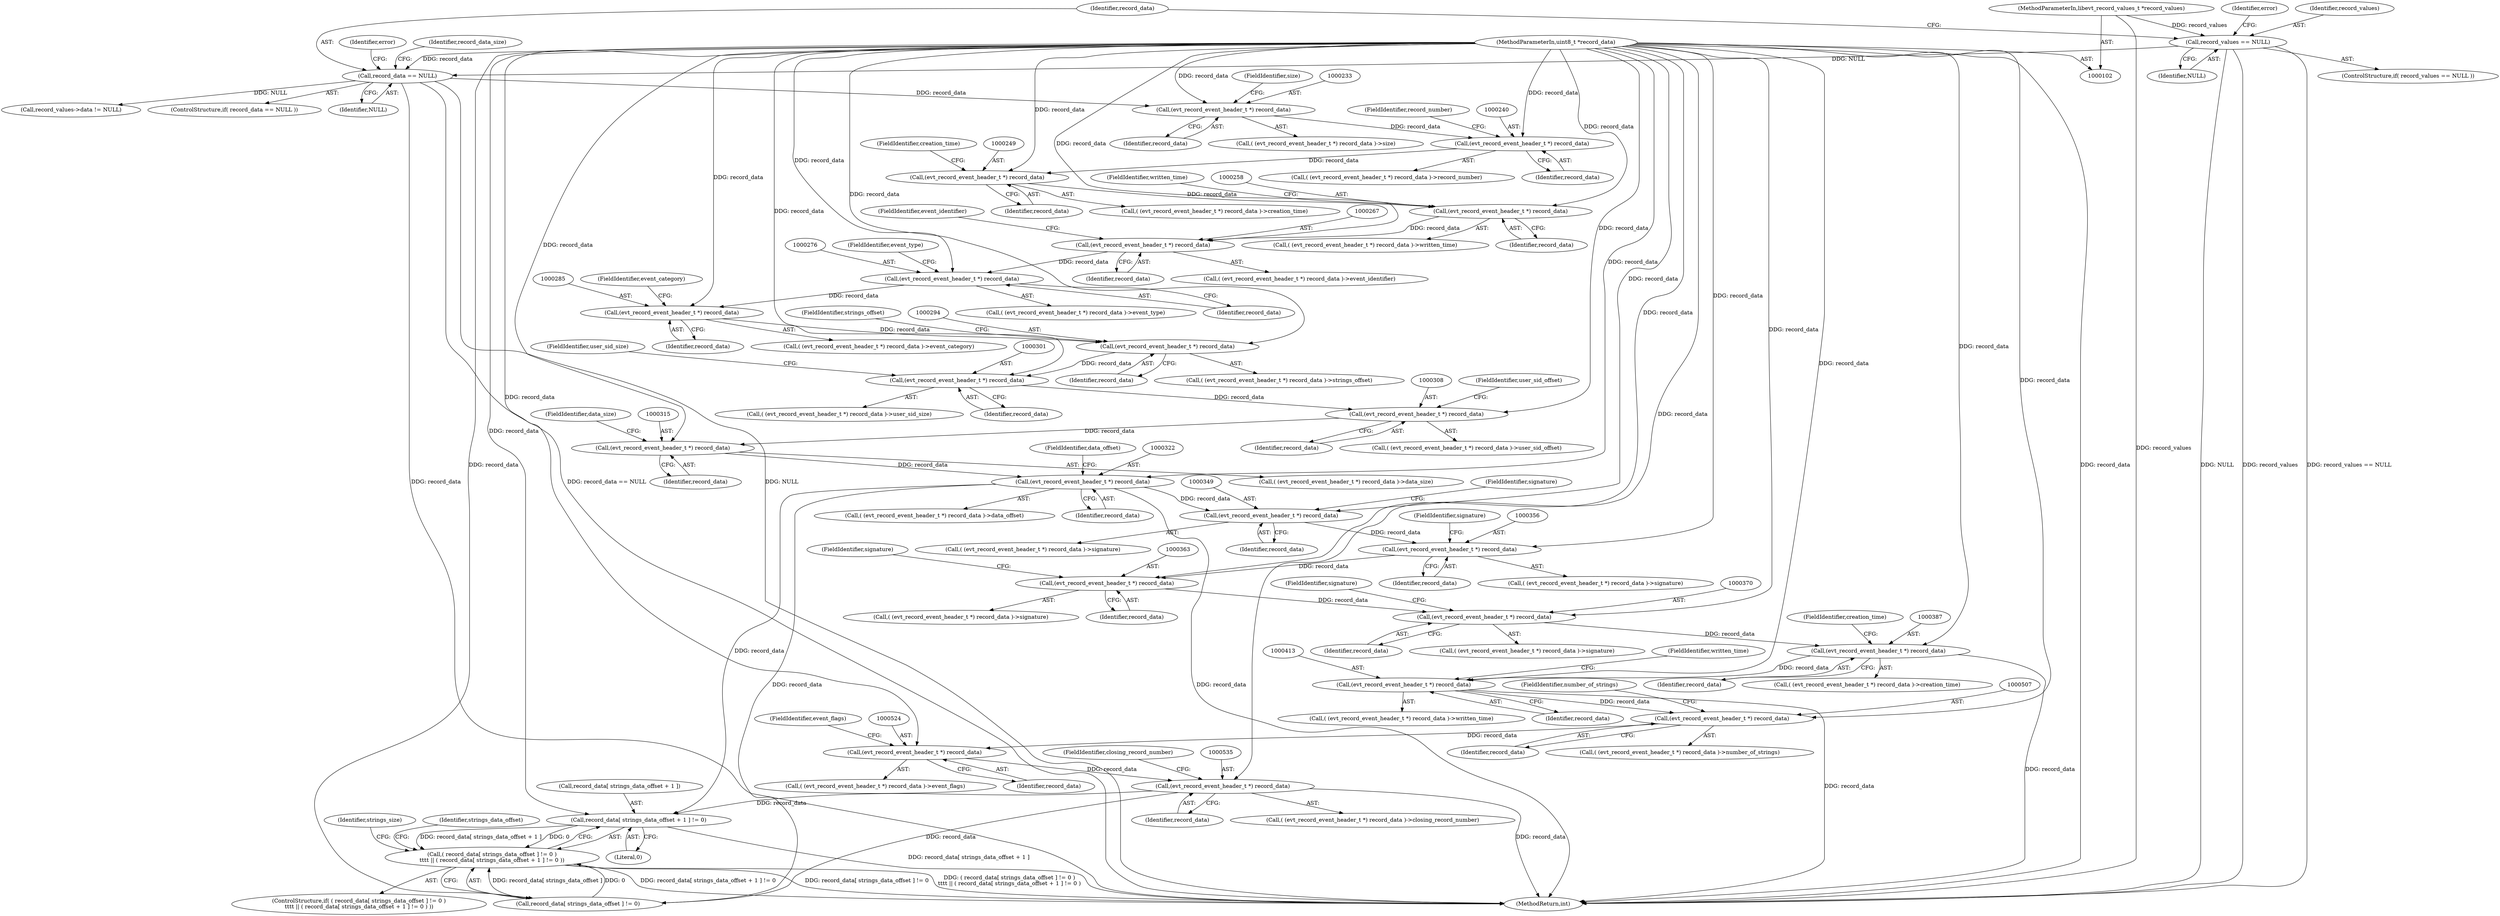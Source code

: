 digraph "0_libevt_444ca3ce7853538c577e0ec3f6146d2d65780734@array" {
"1001144" [label="(Call,record_data[ strings_data_offset + 1 ] != 0)"];
"1000534" [label="(Call,(evt_record_event_header_t *) record_data)"];
"1000523" [label="(Call,(evt_record_event_header_t *) record_data)"];
"1000506" [label="(Call,(evt_record_event_header_t *) record_data)"];
"1000412" [label="(Call,(evt_record_event_header_t *) record_data)"];
"1000386" [label="(Call,(evt_record_event_header_t *) record_data)"];
"1000369" [label="(Call,(evt_record_event_header_t *) record_data)"];
"1000362" [label="(Call,(evt_record_event_header_t *) record_data)"];
"1000355" [label="(Call,(evt_record_event_header_t *) record_data)"];
"1000348" [label="(Call,(evt_record_event_header_t *) record_data)"];
"1000321" [label="(Call,(evt_record_event_header_t *) record_data)"];
"1000314" [label="(Call,(evt_record_event_header_t *) record_data)"];
"1000307" [label="(Call,(evt_record_event_header_t *) record_data)"];
"1000300" [label="(Call,(evt_record_event_header_t *) record_data)"];
"1000293" [label="(Call,(evt_record_event_header_t *) record_data)"];
"1000284" [label="(Call,(evt_record_event_header_t *) record_data)"];
"1000275" [label="(Call,(evt_record_event_header_t *) record_data)"];
"1000266" [label="(Call,(evt_record_event_header_t *) record_data)"];
"1000257" [label="(Call,(evt_record_event_header_t *) record_data)"];
"1000248" [label="(Call,(evt_record_event_header_t *) record_data)"];
"1000239" [label="(Call,(evt_record_event_header_t *) record_data)"];
"1000232" [label="(Call,(evt_record_event_header_t *) record_data)"];
"1000184" [label="(Call,record_data == NULL)"];
"1000104" [label="(MethodParameterIn,uint8_t *record_data)"];
"1000170" [label="(Call,record_values == NULL)"];
"1000103" [label="(MethodParameterIn,libevt_record_values_t *record_values)"];
"1001138" [label="(Call,( record_data[ strings_data_offset ] != 0 )\n\t\t\t\t || ( record_data[ strings_data_offset + 1 ] != 0 ))"];
"1000369" [label="(Call,(evt_record_event_header_t *) record_data)"];
"1001369" [label="(Call,record_values->data != NULL)"];
"1000411" [label="(Call,( (evt_record_event_header_t *) record_data )->written_time)"];
"1000362" [label="(Call,(evt_record_event_header_t *) record_data)"];
"1000239" [label="(Call,(evt_record_event_header_t *) record_data)"];
"1000303" [label="(FieldIdentifier,user_sid_size)"];
"1000317" [label="(FieldIdentifier,data_size)"];
"1000385" [label="(Call,( (evt_record_event_header_t *) record_data )->creation_time)"];
"1000537" [label="(FieldIdentifier,closing_record_number)"];
"1001150" [label="(Literal,0)"];
"1000309" [label="(Identifier,record_data)"];
"1000368" [label="(Call,( (evt_record_event_header_t *) record_data )->signature)"];
"1000275" [label="(Call,(evt_record_event_header_t *) record_data)"];
"1000415" [label="(FieldIdentifier,written_time)"];
"1000235" [label="(FieldIdentifier,size)"];
"1000247" [label="(Call,( (evt_record_event_header_t *) record_data )->creation_time)"];
"1000103" [label="(MethodParameterIn,libevt_record_values_t *record_values)"];
"1000320" [label="(Call,( (evt_record_event_header_t *) record_data )->data_offset)"];
"1000525" [label="(Identifier,record_data)"];
"1000534" [label="(Call,(evt_record_event_header_t *) record_data)"];
"1000185" [label="(Identifier,record_data)"];
"1000277" [label="(Identifier,record_data)"];
"1000389" [label="(FieldIdentifier,creation_time)"];
"1000321" [label="(Call,(evt_record_event_header_t *) record_data)"];
"1000284" [label="(Call,(evt_record_event_header_t *) record_data)"];
"1000388" [label="(Identifier,record_data)"];
"1000232" [label="(Call,(evt_record_event_header_t *) record_data)"];
"1000169" [label="(ControlStructure,if( record_values == NULL ))"];
"1000536" [label="(Identifier,record_data)"];
"1000508" [label="(Identifier,record_data)"];
"1000523" [label="(Call,(evt_record_event_header_t *) record_data)"];
"1000260" [label="(FieldIdentifier,written_time)"];
"1001144" [label="(Call,record_data[ strings_data_offset + 1 ] != 0)"];
"1000104" [label="(MethodParameterIn,uint8_t *record_data)"];
"1001139" [label="(Call,record_data[ strings_data_offset ] != 0)"];
"1001137" [label="(ControlStructure,if( ( record_data[ strings_data_offset ] != 0 )\n\t\t\t\t || ( record_data[ strings_data_offset + 1 ] != 0 ) ))"];
"1000296" [label="(FieldIdentifier,strings_offset)"];
"1000307" [label="(Call,(evt_record_event_header_t *) record_data)"];
"1000295" [label="(Identifier,record_data)"];
"1000365" [label="(FieldIdentifier,signature)"];
"1000506" [label="(Call,(evt_record_event_header_t *) record_data)"];
"1000354" [label="(Call,( (evt_record_event_header_t *) record_data )->signature)"];
"1000170" [label="(Call,record_values == NULL)"];
"1000251" [label="(FieldIdentifier,creation_time)"];
"1000364" [label="(Identifier,record_data)"];
"1000256" [label="(Call,( (evt_record_event_header_t *) record_data )->written_time)"];
"1001153" [label="(Identifier,strings_size)"];
"1000242" [label="(FieldIdentifier,record_number)"];
"1000171" [label="(Identifier,record_values)"];
"1000351" [label="(FieldIdentifier,signature)"];
"1000278" [label="(FieldIdentifier,event_type)"];
"1000347" [label="(Call,( (evt_record_event_header_t *) record_data )->signature)"];
"1000509" [label="(FieldIdentifier,number_of_strings)"];
"1000268" [label="(Identifier,record_data)"];
"1001138" [label="(Call,( record_data[ strings_data_offset ] != 0 )\n\t\t\t\t || ( record_data[ strings_data_offset + 1 ] != 0 ))"];
"1000283" [label="(Call,( (evt_record_event_header_t *) record_data )->event_category)"];
"1000526" [label="(FieldIdentifier,event_flags)"];
"1000316" [label="(Identifier,record_data)"];
"1000314" [label="(Call,(evt_record_event_header_t *) record_data)"];
"1000248" [label="(Call,(evt_record_event_header_t *) record_data)"];
"1000414" [label="(Identifier,record_data)"];
"1000189" [label="(Identifier,error)"];
"1000361" [label="(Call,( (evt_record_event_header_t *) record_data )->signature)"];
"1000231" [label="(Call,( (evt_record_event_header_t *) record_data )->size)"];
"1001436" [label="(MethodReturn,int)"];
"1000302" [label="(Identifier,record_data)"];
"1000259" [label="(Identifier,record_data)"];
"1000238" [label="(Call,( (evt_record_event_header_t *) record_data )->record_number)"];
"1000372" [label="(FieldIdentifier,signature)"];
"1000183" [label="(ControlStructure,if( record_data == NULL ))"];
"1000386" [label="(Call,(evt_record_event_header_t *) record_data)"];
"1000257" [label="(Call,(evt_record_event_header_t *) record_data)"];
"1000300" [label="(Call,(evt_record_event_header_t *) record_data)"];
"1000350" [label="(Identifier,record_data)"];
"1000299" [label="(Call,( (evt_record_event_header_t *) record_data )->user_sid_size)"];
"1000323" [label="(Identifier,record_data)"];
"1000241" [label="(Identifier,record_data)"];
"1000266" [label="(Call,(evt_record_event_header_t *) record_data)"];
"1000186" [label="(Identifier,NULL)"];
"1000292" [label="(Call,( (evt_record_event_header_t *) record_data )->strings_offset)"];
"1000286" [label="(Identifier,record_data)"];
"1000184" [label="(Call,record_data == NULL)"];
"1000172" [label="(Identifier,NULL)"];
"1000355" [label="(Call,(evt_record_event_header_t *) record_data)"];
"1000274" [label="(Call,( (evt_record_event_header_t *) record_data )->event_type)"];
"1001145" [label="(Call,record_data[ strings_data_offset + 1 ])"];
"1000522" [label="(Call,( (evt_record_event_header_t *) record_data )->event_flags)"];
"1000358" [label="(FieldIdentifier,signature)"];
"1000199" [label="(Identifier,record_data_size)"];
"1000357" [label="(Identifier,record_data)"];
"1000306" [label="(Call,( (evt_record_event_header_t *) record_data )->user_sid_offset)"];
"1000234" [label="(Identifier,record_data)"];
"1000533" [label="(Call,( (evt_record_event_header_t *) record_data )->closing_record_number)"];
"1000313" [label="(Call,( (evt_record_event_header_t *) record_data )->data_size)"];
"1000287" [label="(FieldIdentifier,event_category)"];
"1000310" [label="(FieldIdentifier,user_sid_offset)"];
"1000505" [label="(Call,( (evt_record_event_header_t *) record_data )->number_of_strings)"];
"1000371" [label="(Identifier,record_data)"];
"1000293" [label="(Call,(evt_record_event_header_t *) record_data)"];
"1000175" [label="(Identifier,error)"];
"1000412" [label="(Call,(evt_record_event_header_t *) record_data)"];
"1001157" [label="(Identifier,strings_data_offset)"];
"1000250" [label="(Identifier,record_data)"];
"1000269" [label="(FieldIdentifier,event_identifier)"];
"1000265" [label="(Call,( (evt_record_event_header_t *) record_data )->event_identifier)"];
"1000324" [label="(FieldIdentifier,data_offset)"];
"1000348" [label="(Call,(evt_record_event_header_t *) record_data)"];
"1001144" -> "1001138"  [label="AST: "];
"1001144" -> "1001150"  [label="CFG: "];
"1001145" -> "1001144"  [label="AST: "];
"1001150" -> "1001144"  [label="AST: "];
"1001138" -> "1001144"  [label="CFG: "];
"1001144" -> "1001436"  [label="DDG: record_data[ strings_data_offset + 1 ]"];
"1001144" -> "1001138"  [label="DDG: record_data[ strings_data_offset + 1 ]"];
"1001144" -> "1001138"  [label="DDG: 0"];
"1000534" -> "1001144"  [label="DDG: record_data"];
"1000321" -> "1001144"  [label="DDG: record_data"];
"1000104" -> "1001144"  [label="DDG: record_data"];
"1000534" -> "1000533"  [label="AST: "];
"1000534" -> "1000536"  [label="CFG: "];
"1000535" -> "1000534"  [label="AST: "];
"1000536" -> "1000534"  [label="AST: "];
"1000537" -> "1000534"  [label="CFG: "];
"1000534" -> "1001436"  [label="DDG: record_data"];
"1000523" -> "1000534"  [label="DDG: record_data"];
"1000104" -> "1000534"  [label="DDG: record_data"];
"1000534" -> "1001139"  [label="DDG: record_data"];
"1000523" -> "1000522"  [label="AST: "];
"1000523" -> "1000525"  [label="CFG: "];
"1000524" -> "1000523"  [label="AST: "];
"1000525" -> "1000523"  [label="AST: "];
"1000526" -> "1000523"  [label="CFG: "];
"1000506" -> "1000523"  [label="DDG: record_data"];
"1000104" -> "1000523"  [label="DDG: record_data"];
"1000506" -> "1000505"  [label="AST: "];
"1000506" -> "1000508"  [label="CFG: "];
"1000507" -> "1000506"  [label="AST: "];
"1000508" -> "1000506"  [label="AST: "];
"1000509" -> "1000506"  [label="CFG: "];
"1000412" -> "1000506"  [label="DDG: record_data"];
"1000104" -> "1000506"  [label="DDG: record_data"];
"1000412" -> "1000411"  [label="AST: "];
"1000412" -> "1000414"  [label="CFG: "];
"1000413" -> "1000412"  [label="AST: "];
"1000414" -> "1000412"  [label="AST: "];
"1000415" -> "1000412"  [label="CFG: "];
"1000412" -> "1001436"  [label="DDG: record_data"];
"1000386" -> "1000412"  [label="DDG: record_data"];
"1000104" -> "1000412"  [label="DDG: record_data"];
"1000386" -> "1000385"  [label="AST: "];
"1000386" -> "1000388"  [label="CFG: "];
"1000387" -> "1000386"  [label="AST: "];
"1000388" -> "1000386"  [label="AST: "];
"1000389" -> "1000386"  [label="CFG: "];
"1000386" -> "1001436"  [label="DDG: record_data"];
"1000369" -> "1000386"  [label="DDG: record_data"];
"1000104" -> "1000386"  [label="DDG: record_data"];
"1000369" -> "1000368"  [label="AST: "];
"1000369" -> "1000371"  [label="CFG: "];
"1000370" -> "1000369"  [label="AST: "];
"1000371" -> "1000369"  [label="AST: "];
"1000372" -> "1000369"  [label="CFG: "];
"1000362" -> "1000369"  [label="DDG: record_data"];
"1000104" -> "1000369"  [label="DDG: record_data"];
"1000362" -> "1000361"  [label="AST: "];
"1000362" -> "1000364"  [label="CFG: "];
"1000363" -> "1000362"  [label="AST: "];
"1000364" -> "1000362"  [label="AST: "];
"1000365" -> "1000362"  [label="CFG: "];
"1000355" -> "1000362"  [label="DDG: record_data"];
"1000104" -> "1000362"  [label="DDG: record_data"];
"1000355" -> "1000354"  [label="AST: "];
"1000355" -> "1000357"  [label="CFG: "];
"1000356" -> "1000355"  [label="AST: "];
"1000357" -> "1000355"  [label="AST: "];
"1000358" -> "1000355"  [label="CFG: "];
"1000348" -> "1000355"  [label="DDG: record_data"];
"1000104" -> "1000355"  [label="DDG: record_data"];
"1000348" -> "1000347"  [label="AST: "];
"1000348" -> "1000350"  [label="CFG: "];
"1000349" -> "1000348"  [label="AST: "];
"1000350" -> "1000348"  [label="AST: "];
"1000351" -> "1000348"  [label="CFG: "];
"1000321" -> "1000348"  [label="DDG: record_data"];
"1000104" -> "1000348"  [label="DDG: record_data"];
"1000321" -> "1000320"  [label="AST: "];
"1000321" -> "1000323"  [label="CFG: "];
"1000322" -> "1000321"  [label="AST: "];
"1000323" -> "1000321"  [label="AST: "];
"1000324" -> "1000321"  [label="CFG: "];
"1000321" -> "1001436"  [label="DDG: record_data"];
"1000314" -> "1000321"  [label="DDG: record_data"];
"1000104" -> "1000321"  [label="DDG: record_data"];
"1000321" -> "1001139"  [label="DDG: record_data"];
"1000314" -> "1000313"  [label="AST: "];
"1000314" -> "1000316"  [label="CFG: "];
"1000315" -> "1000314"  [label="AST: "];
"1000316" -> "1000314"  [label="AST: "];
"1000317" -> "1000314"  [label="CFG: "];
"1000307" -> "1000314"  [label="DDG: record_data"];
"1000104" -> "1000314"  [label="DDG: record_data"];
"1000307" -> "1000306"  [label="AST: "];
"1000307" -> "1000309"  [label="CFG: "];
"1000308" -> "1000307"  [label="AST: "];
"1000309" -> "1000307"  [label="AST: "];
"1000310" -> "1000307"  [label="CFG: "];
"1000300" -> "1000307"  [label="DDG: record_data"];
"1000104" -> "1000307"  [label="DDG: record_data"];
"1000300" -> "1000299"  [label="AST: "];
"1000300" -> "1000302"  [label="CFG: "];
"1000301" -> "1000300"  [label="AST: "];
"1000302" -> "1000300"  [label="AST: "];
"1000303" -> "1000300"  [label="CFG: "];
"1000293" -> "1000300"  [label="DDG: record_data"];
"1000104" -> "1000300"  [label="DDG: record_data"];
"1000293" -> "1000292"  [label="AST: "];
"1000293" -> "1000295"  [label="CFG: "];
"1000294" -> "1000293"  [label="AST: "];
"1000295" -> "1000293"  [label="AST: "];
"1000296" -> "1000293"  [label="CFG: "];
"1000284" -> "1000293"  [label="DDG: record_data"];
"1000104" -> "1000293"  [label="DDG: record_data"];
"1000284" -> "1000283"  [label="AST: "];
"1000284" -> "1000286"  [label="CFG: "];
"1000285" -> "1000284"  [label="AST: "];
"1000286" -> "1000284"  [label="AST: "];
"1000287" -> "1000284"  [label="CFG: "];
"1000275" -> "1000284"  [label="DDG: record_data"];
"1000104" -> "1000284"  [label="DDG: record_data"];
"1000275" -> "1000274"  [label="AST: "];
"1000275" -> "1000277"  [label="CFG: "];
"1000276" -> "1000275"  [label="AST: "];
"1000277" -> "1000275"  [label="AST: "];
"1000278" -> "1000275"  [label="CFG: "];
"1000266" -> "1000275"  [label="DDG: record_data"];
"1000104" -> "1000275"  [label="DDG: record_data"];
"1000266" -> "1000265"  [label="AST: "];
"1000266" -> "1000268"  [label="CFG: "];
"1000267" -> "1000266"  [label="AST: "];
"1000268" -> "1000266"  [label="AST: "];
"1000269" -> "1000266"  [label="CFG: "];
"1000257" -> "1000266"  [label="DDG: record_data"];
"1000104" -> "1000266"  [label="DDG: record_data"];
"1000257" -> "1000256"  [label="AST: "];
"1000257" -> "1000259"  [label="CFG: "];
"1000258" -> "1000257"  [label="AST: "];
"1000259" -> "1000257"  [label="AST: "];
"1000260" -> "1000257"  [label="CFG: "];
"1000248" -> "1000257"  [label="DDG: record_data"];
"1000104" -> "1000257"  [label="DDG: record_data"];
"1000248" -> "1000247"  [label="AST: "];
"1000248" -> "1000250"  [label="CFG: "];
"1000249" -> "1000248"  [label="AST: "];
"1000250" -> "1000248"  [label="AST: "];
"1000251" -> "1000248"  [label="CFG: "];
"1000239" -> "1000248"  [label="DDG: record_data"];
"1000104" -> "1000248"  [label="DDG: record_data"];
"1000239" -> "1000238"  [label="AST: "];
"1000239" -> "1000241"  [label="CFG: "];
"1000240" -> "1000239"  [label="AST: "];
"1000241" -> "1000239"  [label="AST: "];
"1000242" -> "1000239"  [label="CFG: "];
"1000232" -> "1000239"  [label="DDG: record_data"];
"1000104" -> "1000239"  [label="DDG: record_data"];
"1000232" -> "1000231"  [label="AST: "];
"1000232" -> "1000234"  [label="CFG: "];
"1000233" -> "1000232"  [label="AST: "];
"1000234" -> "1000232"  [label="AST: "];
"1000235" -> "1000232"  [label="CFG: "];
"1000184" -> "1000232"  [label="DDG: record_data"];
"1000104" -> "1000232"  [label="DDG: record_data"];
"1000184" -> "1000183"  [label="AST: "];
"1000184" -> "1000186"  [label="CFG: "];
"1000185" -> "1000184"  [label="AST: "];
"1000186" -> "1000184"  [label="AST: "];
"1000189" -> "1000184"  [label="CFG: "];
"1000199" -> "1000184"  [label="CFG: "];
"1000184" -> "1001436"  [label="DDG: NULL"];
"1000184" -> "1001436"  [label="DDG: record_data"];
"1000184" -> "1001436"  [label="DDG: record_data == NULL"];
"1000104" -> "1000184"  [label="DDG: record_data"];
"1000170" -> "1000184"  [label="DDG: NULL"];
"1000184" -> "1001369"  [label="DDG: NULL"];
"1000104" -> "1000102"  [label="AST: "];
"1000104" -> "1001436"  [label="DDG: record_data"];
"1000104" -> "1001139"  [label="DDG: record_data"];
"1000170" -> "1000169"  [label="AST: "];
"1000170" -> "1000172"  [label="CFG: "];
"1000171" -> "1000170"  [label="AST: "];
"1000172" -> "1000170"  [label="AST: "];
"1000175" -> "1000170"  [label="CFG: "];
"1000185" -> "1000170"  [label="CFG: "];
"1000170" -> "1001436"  [label="DDG: NULL"];
"1000170" -> "1001436"  [label="DDG: record_values"];
"1000170" -> "1001436"  [label="DDG: record_values == NULL"];
"1000103" -> "1000170"  [label="DDG: record_values"];
"1000103" -> "1000102"  [label="AST: "];
"1000103" -> "1001436"  [label="DDG: record_values"];
"1001138" -> "1001137"  [label="AST: "];
"1001138" -> "1001139"  [label="CFG: "];
"1001139" -> "1001138"  [label="AST: "];
"1001153" -> "1001138"  [label="CFG: "];
"1001157" -> "1001138"  [label="CFG: "];
"1001138" -> "1001436"  [label="DDG: record_data[ strings_data_offset ] != 0"];
"1001138" -> "1001436"  [label="DDG: ( record_data[ strings_data_offset ] != 0 )\n\t\t\t\t || ( record_data[ strings_data_offset + 1 ] != 0 )"];
"1001138" -> "1001436"  [label="DDG: record_data[ strings_data_offset + 1 ] != 0"];
"1001139" -> "1001138"  [label="DDG: record_data[ strings_data_offset ]"];
"1001139" -> "1001138"  [label="DDG: 0"];
}

